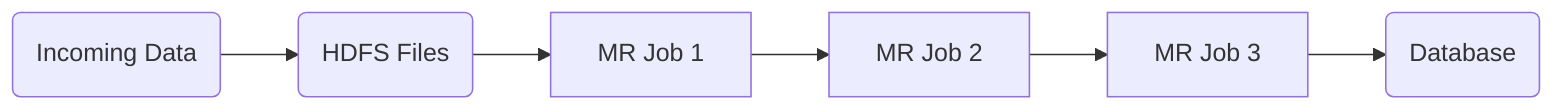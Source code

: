 graph LR;
I(Incoming Data);
I --> H(HDFS Files);
H --> J1[MR Job 1];
J1 --> J2[MR Job 2];
J2 --> J3[MR Job 3];
J3 --> D(Database);